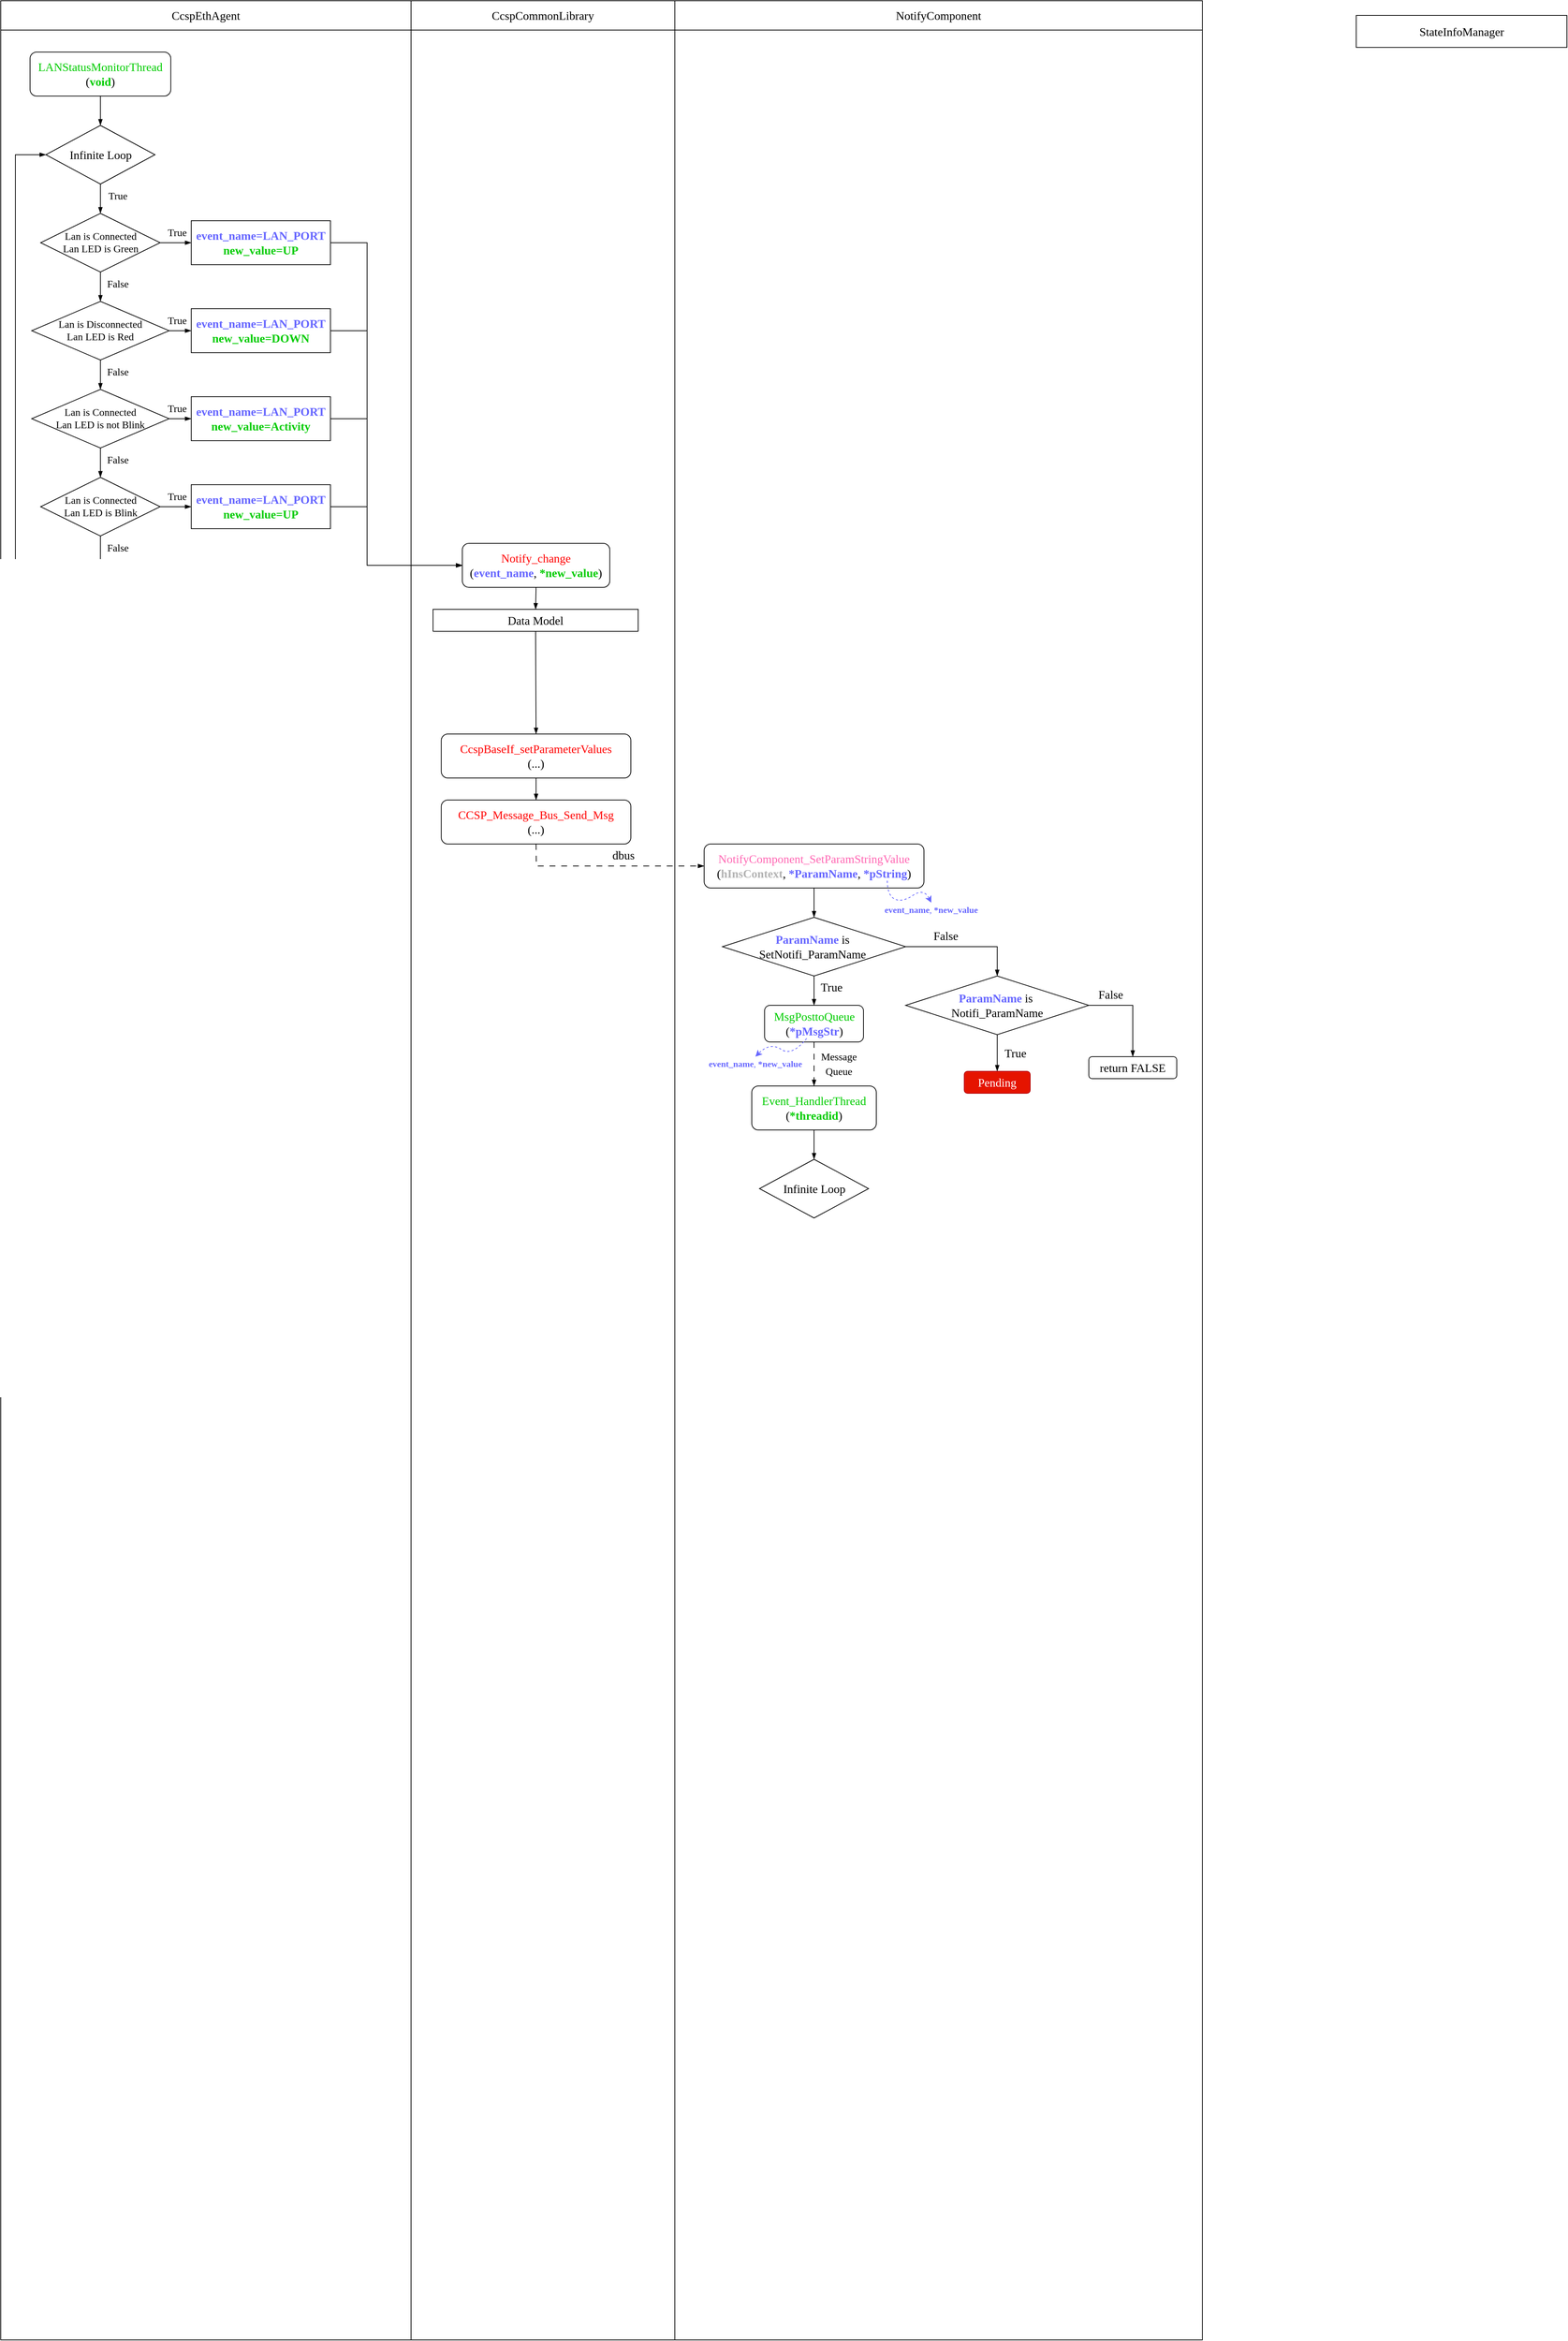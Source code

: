 <mxfile version="24.1.0" type="github">
  <diagram name="第 1 页" id="Y6xY_8anBtdgjpaCUC3Q">
    <mxGraphModel dx="1985" dy="1135" grid="1" gridSize="10" guides="1" tooltips="1" connect="1" arrows="1" fold="1" page="1" pageScale="1" pageWidth="2339" pageHeight="3300" math="0" shadow="0">
      <root>
        <mxCell id="0" />
        <mxCell id="1" parent="0" />
        <mxCell id="gSltfRQLhsjH3o0JYE8w-63" value="外框" style="locked=1;" parent="0" />
        <mxCell id="gSltfRQLhsjH3o0JYE8w-64" value="" style="rounded=0;whiteSpace=wrap;html=1;align=center;verticalAlign=middle;fontFamily=Times New Roman;fontSize=16;fontColor=default;fillColor=none;gradientColor=none;container=0;" vertex="1" parent="gSltfRQLhsjH3o0JYE8w-63">
          <mxGeometry x="600" y="80" width="360" height="3190" as="geometry" />
        </mxCell>
        <mxCell id="gSltfRQLhsjH3o0JYE8w-65" value="CcspCommonLibrary" style="rounded=0;whiteSpace=wrap;html=1;align=center;verticalAlign=middle;fontFamily=Times New Roman;fontSize=16;fontColor=default;fillColor=none;gradientColor=none;container=0;" vertex="1" parent="gSltfRQLhsjH3o0JYE8w-63">
          <mxGeometry x="600" y="80" width="360" height="40" as="geometry" />
        </mxCell>
        <mxCell id="gSltfRQLhsjH3o0JYE8w-66" value="" style="rounded=0;whiteSpace=wrap;html=1;align=center;verticalAlign=middle;fontFamily=Times New Roman;fontSize=16;fontColor=default;fillColor=none;gradientColor=none;container=0;" vertex="1" parent="gSltfRQLhsjH3o0JYE8w-63">
          <mxGeometry x="40" y="80" width="560" height="3190" as="geometry" />
        </mxCell>
        <mxCell id="gSltfRQLhsjH3o0JYE8w-67" value="CcspEthAgent" style="rounded=0;whiteSpace=wrap;html=1;align=center;verticalAlign=middle;fontFamily=Times New Roman;fontSize=16;fontColor=default;fillColor=none;gradientColor=none;container=0;" vertex="1" parent="gSltfRQLhsjH3o0JYE8w-63">
          <mxGeometry x="40" y="80" width="560" height="40" as="geometry" />
        </mxCell>
        <mxCell id="gSltfRQLhsjH3o0JYE8w-118" value="" style="rounded=0;whiteSpace=wrap;html=1;align=center;verticalAlign=middle;fontFamily=Times New Roman;fontSize=16;fontColor=default;fillColor=none;gradientColor=none;container=0;" vertex="1" parent="gSltfRQLhsjH3o0JYE8w-63">
          <mxGeometry x="960" y="80" width="720" height="3190" as="geometry" />
        </mxCell>
        <mxCell id="gSltfRQLhsjH3o0JYE8w-119" value="NotifyComponent" style="rounded=0;whiteSpace=wrap;html=1;align=center;verticalAlign=middle;fontFamily=Times New Roman;fontSize=16;fontColor=default;fillColor=none;gradientColor=none;container=0;" vertex="1" parent="gSltfRQLhsjH3o0JYE8w-63">
          <mxGeometry x="960" y="80" width="720" height="40" as="geometry" />
        </mxCell>
        <mxCell id="gSltfRQLhsjH3o0JYE8w-120" value="StateInfoManager" style="rounded=0;whiteSpace=wrap;html=1;align=center;verticalAlign=middle;fontFamily=Times New Roman;fontSize=16;fontColor=default;fillColor=none;gradientColor=none;container=0;" vertex="1" parent="gSltfRQLhsjH3o0JYE8w-63">
          <mxGeometry x="1890" y="100" width="287.5" height="43.636" as="geometry" />
        </mxCell>
        <mxCell id="gSltfRQLhsjH3o0JYE8w-69" value="Code Flow" style="" parent="0" />
        <mxCell id="gSltfRQLhsjH3o0JYE8w-123" value="" style="edgeStyle=none;rounded=0;orthogonalLoop=1;jettySize=auto;html=1;strokeColor=default;align=center;verticalAlign=middle;fontFamily=Times New Roman;fontSize=16;fontColor=default;labelBackgroundColor=default;endArrow=blockThin;endFill=1;endSize=6;dashed=1;dashPattern=8 8;exitX=0.5;exitY=1;exitDx=0;exitDy=0;" edge="1" parent="gSltfRQLhsjH3o0JYE8w-69" source="gSltfRQLhsjH3o0JYE8w-73" target="gSltfRQLhsjH3o0JYE8w-74">
          <mxGeometry relative="1" as="geometry">
            <Array as="points">
              <mxPoint x="771" y="1260" />
            </Array>
          </mxGeometry>
        </mxCell>
        <mxCell id="gSltfRQLhsjH3o0JYE8w-73" value="&lt;font color=&quot;#ff0000&quot; style=&quot;font-size: 16px;&quot;&gt;CCSP_Message_Bus_Send_Msg&lt;/font&gt;&lt;div&gt;&lt;font style=&quot;font-size: 16px;&quot;&gt;(...)&lt;/font&gt;&lt;/div&gt;" style="rounded=1;whiteSpace=wrap;html=1;align=center;verticalAlign=middle;fontFamily=Times New Roman;fontSize=16;fontColor=default;fillColor=none;gradientColor=none;" vertex="1" parent="gSltfRQLhsjH3o0JYE8w-69">
          <mxGeometry x="641.245" y="1170" width="258.75" height="60" as="geometry" />
        </mxCell>
        <mxCell id="gSltfRQLhsjH3o0JYE8w-127" value="" style="edgeStyle=none;rounded=0;orthogonalLoop=1;jettySize=auto;html=1;strokeColor=default;align=center;verticalAlign=middle;fontFamily=Times New Roman;fontSize=16;fontColor=default;labelBackgroundColor=default;endArrow=blockThin;endFill=1;endSize=6;" edge="1" parent="gSltfRQLhsjH3o0JYE8w-69" source="gSltfRQLhsjH3o0JYE8w-74" target="gSltfRQLhsjH3o0JYE8w-125">
          <mxGeometry relative="1" as="geometry" />
        </mxCell>
        <mxCell id="gSltfRQLhsjH3o0JYE8w-74" value="&lt;font color=&quot;#ff66b3&quot; style=&quot;font-size: 16px;&quot;&gt;NotifyComponent_SetParamStringValue&lt;/font&gt;&lt;div&gt;&lt;font style=&quot;font-size: 16px;&quot;&gt;(&lt;b&gt;&lt;font color=&quot;#b3b3b3&quot;&gt;hInsContext&lt;/font&gt;&lt;/b&gt;, &lt;b&gt;&lt;font color=&quot;#6666ff&quot;&gt;*ParamName&lt;/font&gt;&lt;/b&gt;, &lt;font color=&quot;#6666ff&quot;&gt;&lt;b&gt;*pString&lt;/b&gt;&lt;/font&gt;)&lt;/font&gt;&lt;/div&gt;" style="rounded=1;whiteSpace=wrap;html=1;align=center;verticalAlign=middle;fontFamily=Times New Roman;fontSize=16;fontColor=default;fillColor=none;gradientColor=none;" vertex="1" parent="gSltfRQLhsjH3o0JYE8w-69">
          <mxGeometry x="1000" y="1230" width="300" height="60" as="geometry" />
        </mxCell>
        <mxCell id="gSltfRQLhsjH3o0JYE8w-76" style="edgeStyle=none;rounded=0;orthogonalLoop=1;jettySize=auto;html=1;exitX=0.5;exitY=1;exitDx=0;exitDy=0;entryX=0.5;entryY=0;entryDx=0;entryDy=0;strokeColor=default;align=center;verticalAlign=middle;fontFamily=Times New Roman;fontSize=16;fontColor=default;labelBackgroundColor=default;endArrow=blockThin;endFill=1;endSize=6;" edge="1" parent="gSltfRQLhsjH3o0JYE8w-69" source="gSltfRQLhsjH3o0JYE8w-77" target="gSltfRQLhsjH3o0JYE8w-114">
          <mxGeometry relative="1" as="geometry" />
        </mxCell>
        <mxCell id="gSltfRQLhsjH3o0JYE8w-77" value="&lt;font color=&quot;#ff0000&quot;&gt;Notify_change&lt;/font&gt;&lt;div&gt;(&lt;font color=&quot;#6666ff&quot;&gt;&lt;b&gt;event_name&lt;/b&gt;&lt;/font&gt;, &lt;font color=&quot;#00cc00&quot;&gt;&lt;b&gt;*new_value&lt;/b&gt;&lt;/font&gt;)&lt;/div&gt;" style="rounded=1;whiteSpace=wrap;html=1;align=center;verticalAlign=middle;fontFamily=Times New Roman;fontSize=16;fontColor=default;fillColor=none;gradientColor=none;" vertex="1" parent="gSltfRQLhsjH3o0JYE8w-69">
          <mxGeometry x="669.995" y="820" width="201.25" height="60" as="geometry" />
        </mxCell>
        <mxCell id="gSltfRQLhsjH3o0JYE8w-78" value="" style="edgeStyle=none;rounded=0;orthogonalLoop=1;jettySize=auto;html=1;strokeColor=default;align=center;verticalAlign=middle;fontFamily=Times New Roman;fontSize=16;fontColor=default;labelBackgroundColor=default;endArrow=blockThin;endFill=1;endSize=6;" edge="1" parent="gSltfRQLhsjH3o0JYE8w-69" source="gSltfRQLhsjH3o0JYE8w-79" target="gSltfRQLhsjH3o0JYE8w-73">
          <mxGeometry relative="1" as="geometry" />
        </mxCell>
        <mxCell id="gSltfRQLhsjH3o0JYE8w-79" value="&lt;font color=&quot;#ff0000&quot; style=&quot;font-size: 16px;&quot;&gt;CcspBaseIf_setParameterValues&lt;/font&gt;&lt;div&gt;&lt;font style=&quot;font-size: 16px;&quot;&gt;(...&lt;/font&gt;&lt;span style=&quot;background-color: initial;&quot;&gt;)&lt;/span&gt;&lt;/div&gt;" style="rounded=1;whiteSpace=wrap;html=1;align=center;verticalAlign=middle;fontFamily=Times New Roman;fontSize=16;fontColor=default;fillColor=none;gradientColor=none;" vertex="1" parent="gSltfRQLhsjH3o0JYE8w-69">
          <mxGeometry x="641.245" y="1080" width="258.75" height="60" as="geometry" />
        </mxCell>
        <mxCell id="gSltfRQLhsjH3o0JYE8w-80" value="" style="edgeStyle=none;rounded=0;orthogonalLoop=1;jettySize=auto;html=1;strokeColor=default;align=center;verticalAlign=middle;fontFamily=Times New Roman;fontSize=16;fontColor=default;labelBackgroundColor=default;endArrow=blockThin;endFill=1;endSize=6;" edge="1" parent="gSltfRQLhsjH3o0JYE8w-69" source="gSltfRQLhsjH3o0JYE8w-81" target="gSltfRQLhsjH3o0JYE8w-86">
          <mxGeometry relative="1" as="geometry" />
        </mxCell>
        <mxCell id="gSltfRQLhsjH3o0JYE8w-81" value="Infinite Loop" style="rhombus;whiteSpace=wrap;html=1;fontFamily=Times New Roman;fontSize=16;fontColor=default;labelBackgroundColor=default;fillColor=none;" vertex="1" parent="gSltfRQLhsjH3o0JYE8w-69">
          <mxGeometry x="101.59" y="250" width="148.93" height="80" as="geometry" />
        </mxCell>
        <mxCell id="gSltfRQLhsjH3o0JYE8w-82" value="" style="edgeStyle=none;rounded=0;orthogonalLoop=1;jettySize=auto;html=1;strokeColor=default;align=center;verticalAlign=middle;fontFamily=Times New Roman;fontSize=16;fontColor=default;labelBackgroundColor=default;endArrow=blockThin;endFill=1;endSize=6;" edge="1" parent="gSltfRQLhsjH3o0JYE8w-69" source="gSltfRQLhsjH3o0JYE8w-83" target="gSltfRQLhsjH3o0JYE8w-81">
          <mxGeometry relative="1" as="geometry" />
        </mxCell>
        <mxCell id="gSltfRQLhsjH3o0JYE8w-83" value="&lt;font color=&quot;#00cc00&quot; style=&quot;font-size: 16px;&quot;&gt;LANStatusMonitorThread&lt;/font&gt;&lt;div&gt;&lt;font style=&quot;font-size: 16px;&quot;&gt;(&lt;b style=&quot;&quot;&gt;&lt;font color=&quot;#00cc00&quot;&gt;void&lt;/font&gt;&lt;/b&gt;)&lt;/font&gt;&lt;/div&gt;" style="rounded=1;whiteSpace=wrap;html=1;align=center;verticalAlign=middle;fontFamily=Times New Roman;fontSize=16;fontColor=default;fillColor=none;gradientColor=none;" vertex="1" parent="gSltfRQLhsjH3o0JYE8w-69">
          <mxGeometry x="80" y="150" width="192.11" height="60" as="geometry" />
        </mxCell>
        <mxCell id="gSltfRQLhsjH3o0JYE8w-84" value="" style="edgeStyle=none;rounded=0;orthogonalLoop=1;jettySize=auto;html=1;strokeColor=default;align=center;verticalAlign=middle;fontFamily=Times New Roman;fontSize=16;fontColor=default;labelBackgroundColor=default;endArrow=blockThin;endFill=1;endSize=6;" edge="1" parent="gSltfRQLhsjH3o0JYE8w-69" source="gSltfRQLhsjH3o0JYE8w-86" target="gSltfRQLhsjH3o0JYE8w-89">
          <mxGeometry relative="1" as="geometry" />
        </mxCell>
        <mxCell id="gSltfRQLhsjH3o0JYE8w-85" style="edgeStyle=none;rounded=0;orthogonalLoop=1;jettySize=auto;html=1;exitX=1;exitY=0.5;exitDx=0;exitDy=0;strokeColor=default;align=center;verticalAlign=middle;fontFamily=Times New Roman;fontSize=16;fontColor=default;labelBackgroundColor=default;endArrow=blockThin;endFill=1;endSize=6;" edge="1" parent="gSltfRQLhsjH3o0JYE8w-69" source="gSltfRQLhsjH3o0JYE8w-86" target="gSltfRQLhsjH3o0JYE8w-102">
          <mxGeometry relative="1" as="geometry" />
        </mxCell>
        <mxCell id="gSltfRQLhsjH3o0JYE8w-86" value="&lt;div style=&quot;font-size: 14px;&quot;&gt;&lt;span style=&quot;background-color: initial;&quot;&gt;Lan is Connected&lt;br&gt;Lan LED is&amp;nbsp;&lt;/span&gt;&lt;span style=&quot;background-color: initial;&quot;&gt;Green&lt;/span&gt;&lt;/div&gt;" style="rhombus;whiteSpace=wrap;html=1;rounded=0;strokeColor=default;align=center;verticalAlign=middle;fontFamily=Times New Roman;fontSize=16;fontColor=default;fillColor=none;gradientColor=none;" vertex="1" parent="gSltfRQLhsjH3o0JYE8w-69">
          <mxGeometry x="94.51" y="370" width="163.1" height="80" as="geometry" />
        </mxCell>
        <mxCell id="gSltfRQLhsjH3o0JYE8w-87" value="" style="edgeStyle=none;rounded=0;orthogonalLoop=1;jettySize=auto;html=1;strokeColor=default;align=center;verticalAlign=middle;fontFamily=Times New Roman;fontSize=16;fontColor=default;labelBackgroundColor=default;endArrow=blockThin;endFill=1;endSize=6;" edge="1" parent="gSltfRQLhsjH3o0JYE8w-69" source="gSltfRQLhsjH3o0JYE8w-89" target="gSltfRQLhsjH3o0JYE8w-92">
          <mxGeometry relative="1" as="geometry" />
        </mxCell>
        <mxCell id="gSltfRQLhsjH3o0JYE8w-88" value="" style="edgeStyle=none;rounded=0;orthogonalLoop=1;jettySize=auto;html=1;strokeColor=default;align=center;verticalAlign=middle;fontFamily=Times New Roman;fontSize=16;fontColor=default;labelBackgroundColor=default;endArrow=blockThin;endFill=1;endSize=6;" edge="1" parent="gSltfRQLhsjH3o0JYE8w-69" source="gSltfRQLhsjH3o0JYE8w-89" target="gSltfRQLhsjH3o0JYE8w-104">
          <mxGeometry relative="1" as="geometry" />
        </mxCell>
        <mxCell id="gSltfRQLhsjH3o0JYE8w-89" value="&lt;div style=&quot;font-size: 14px;&quot;&gt;&lt;span style=&quot;background-color: initial;&quot;&gt;Lan is Disconnected&lt;br&gt;Lan LED is&amp;nbsp;&lt;/span&gt;&lt;span style=&quot;background-color: initial;&quot;&gt;Red&lt;/span&gt;&lt;/div&gt;" style="rhombus;whiteSpace=wrap;html=1;rounded=0;strokeColor=default;align=center;verticalAlign=middle;fontFamily=Times New Roman;fontSize=16;fontColor=default;fillColor=none;gradientColor=none;" vertex="1" parent="gSltfRQLhsjH3o0JYE8w-69">
          <mxGeometry x="82.25" y="490" width="187.61" height="80" as="geometry" />
        </mxCell>
        <mxCell id="gSltfRQLhsjH3o0JYE8w-90" value="" style="edgeStyle=none;rounded=0;orthogonalLoop=1;jettySize=auto;html=1;strokeColor=default;align=center;verticalAlign=middle;fontFamily=Times New Roman;fontSize=16;fontColor=default;labelBackgroundColor=default;endArrow=blockThin;endFill=1;endSize=6;" edge="1" parent="gSltfRQLhsjH3o0JYE8w-69" source="gSltfRQLhsjH3o0JYE8w-92" target="gSltfRQLhsjH3o0JYE8w-95">
          <mxGeometry relative="1" as="geometry" />
        </mxCell>
        <mxCell id="gSltfRQLhsjH3o0JYE8w-91" value="" style="edgeStyle=none;rounded=0;orthogonalLoop=1;jettySize=auto;html=1;strokeColor=default;align=center;verticalAlign=middle;fontFamily=Times New Roman;fontSize=16;fontColor=default;labelBackgroundColor=default;endArrow=blockThin;endFill=1;endSize=6;" edge="1" parent="gSltfRQLhsjH3o0JYE8w-69" source="gSltfRQLhsjH3o0JYE8w-92" target="gSltfRQLhsjH3o0JYE8w-106">
          <mxGeometry relative="1" as="geometry" />
        </mxCell>
        <mxCell id="gSltfRQLhsjH3o0JYE8w-92" value="&lt;div style=&quot;font-size: 14px;&quot;&gt;&lt;span style=&quot;background-color: initial;&quot;&gt;Lan is Connected&lt;br&gt;Lan LED is not Blink&lt;/span&gt;&lt;/div&gt;" style="rhombus;whiteSpace=wrap;html=1;rounded=0;strokeColor=default;align=center;verticalAlign=middle;fontFamily=Times New Roman;fontSize=16;fontColor=default;fillColor=none;gradientColor=none;" vertex="1" parent="gSltfRQLhsjH3o0JYE8w-69">
          <mxGeometry x="82.25" y="610" width="187.61" height="80" as="geometry" />
        </mxCell>
        <mxCell id="gSltfRQLhsjH3o0JYE8w-93" style="edgeStyle=none;rounded=0;orthogonalLoop=1;jettySize=auto;html=1;strokeColor=default;align=center;verticalAlign=middle;fontFamily=Times New Roman;fontSize=16;fontColor=default;labelBackgroundColor=default;endArrow=blockThin;endFill=1;endSize=6;entryX=0;entryY=0.5;entryDx=0;entryDy=0;exitX=0.5;exitY=1;exitDx=0;exitDy=0;" edge="1" parent="gSltfRQLhsjH3o0JYE8w-69" source="gSltfRQLhsjH3o0JYE8w-95" target="gSltfRQLhsjH3o0JYE8w-81">
          <mxGeometry relative="1" as="geometry">
            <mxPoint x="156.06" y="790" as="sourcePoint" />
            <mxPoint x="60" y="180" as="targetPoint" />
            <Array as="points">
              <mxPoint x="176" y="850" />
              <mxPoint x="60" y="850" />
              <mxPoint x="60" y="510" />
              <mxPoint x="60" y="290" />
            </Array>
          </mxGeometry>
        </mxCell>
        <mxCell id="gSltfRQLhsjH3o0JYE8w-94" value="" style="edgeStyle=none;rounded=0;orthogonalLoop=1;jettySize=auto;html=1;strokeColor=default;align=center;verticalAlign=middle;fontFamily=Times New Roman;fontSize=16;fontColor=default;labelBackgroundColor=default;endArrow=blockThin;endFill=1;endSize=6;" edge="1" parent="gSltfRQLhsjH3o0JYE8w-69" source="gSltfRQLhsjH3o0JYE8w-95" target="gSltfRQLhsjH3o0JYE8w-108">
          <mxGeometry relative="1" as="geometry" />
        </mxCell>
        <mxCell id="gSltfRQLhsjH3o0JYE8w-95" value="&lt;div style=&quot;font-size: 14px;&quot;&gt;&lt;span style=&quot;background-color: initial;&quot;&gt;Lan is Connected&lt;br&gt;Lan LED is&amp;nbsp;&lt;/span&gt;&lt;span style=&quot;background-color: initial;&quot;&gt;Blink&lt;/span&gt;&lt;/div&gt;" style="rhombus;whiteSpace=wrap;html=1;rounded=0;strokeColor=default;align=center;verticalAlign=middle;fontFamily=Times New Roman;fontSize=16;fontColor=default;fillColor=none;gradientColor=none;" vertex="1" parent="gSltfRQLhsjH3o0JYE8w-69">
          <mxGeometry x="94.51" y="730" width="163.1" height="80" as="geometry" />
        </mxCell>
        <mxCell id="gSltfRQLhsjH3o0JYE8w-96" value="&lt;font style=&quot;font-size: 14px;&quot;&gt;False&lt;/font&gt;" style="text;html=1;align=center;verticalAlign=middle;whiteSpace=wrap;rounded=0;fontFamily=Times New Roman;fontSize=16;fontColor=default;" vertex="1" parent="gSltfRQLhsjH3o0JYE8w-69">
          <mxGeometry x="170" y="690" width="60" height="30" as="geometry" />
        </mxCell>
        <mxCell id="gSltfRQLhsjH3o0JYE8w-97" value="&lt;font style=&quot;font-size: 14px;&quot;&gt;False&lt;/font&gt;" style="text;html=1;align=center;verticalAlign=middle;whiteSpace=wrap;rounded=0;fontFamily=Times New Roman;fontSize=16;fontColor=default;" vertex="1" parent="gSltfRQLhsjH3o0JYE8w-69">
          <mxGeometry x="170" y="570" width="60" height="30" as="geometry" />
        </mxCell>
        <mxCell id="gSltfRQLhsjH3o0JYE8w-98" value="&lt;font style=&quot;font-size: 14px;&quot;&gt;False&lt;/font&gt;" style="text;html=1;align=center;verticalAlign=middle;whiteSpace=wrap;rounded=0;fontFamily=Times New Roman;fontSize=16;fontColor=default;" vertex="1" parent="gSltfRQLhsjH3o0JYE8w-69">
          <mxGeometry x="170" y="450" width="60" height="30" as="geometry" />
        </mxCell>
        <mxCell id="gSltfRQLhsjH3o0JYE8w-99" value="&lt;font style=&quot;font-size: 14px;&quot;&gt;True&lt;/font&gt;" style="text;html=1;align=center;verticalAlign=middle;whiteSpace=wrap;rounded=0;fontFamily=Times New Roman;fontSize=16;fontColor=default;" vertex="1" parent="gSltfRQLhsjH3o0JYE8w-69">
          <mxGeometry x="170" y="330" width="60" height="30" as="geometry" />
        </mxCell>
        <mxCell id="gSltfRQLhsjH3o0JYE8w-100" value="&lt;font style=&quot;font-size: 14px;&quot;&gt;False&lt;/font&gt;" style="text;html=1;align=center;verticalAlign=middle;whiteSpace=wrap;rounded=0;fontFamily=Times New Roman;fontSize=16;fontColor=default;" vertex="1" parent="gSltfRQLhsjH3o0JYE8w-69">
          <mxGeometry x="170" y="810" width="60" height="30" as="geometry" />
        </mxCell>
        <mxCell id="gSltfRQLhsjH3o0JYE8w-101" style="edgeStyle=none;rounded=0;orthogonalLoop=1;jettySize=auto;html=1;exitX=1;exitY=0.5;exitDx=0;exitDy=0;entryX=0;entryY=0.5;entryDx=0;entryDy=0;strokeColor=default;align=center;verticalAlign=middle;fontFamily=Times New Roman;fontSize=16;fontColor=default;labelBackgroundColor=default;endArrow=blockThin;endFill=1;endSize=6;" edge="1" parent="gSltfRQLhsjH3o0JYE8w-69" source="gSltfRQLhsjH3o0JYE8w-102" target="gSltfRQLhsjH3o0JYE8w-77">
          <mxGeometry relative="1" as="geometry">
            <Array as="points">
              <mxPoint x="540" y="410" />
              <mxPoint x="540" y="850" />
            </Array>
          </mxGeometry>
        </mxCell>
        <mxCell id="gSltfRQLhsjH3o0JYE8w-102" value="&lt;b style=&quot;&quot;&gt;&lt;font color=&quot;#6666ff&quot;&gt;event_name=LAN_PORT&lt;/font&gt;&lt;/b&gt;&lt;div&gt;&lt;font color=&quot;#00cc00&quot;&gt;&lt;b&gt;new_value=UP&lt;/b&gt;&lt;/font&gt;&lt;/div&gt;" style="rounded=0;whiteSpace=wrap;html=1;strokeColor=default;align=center;verticalAlign=middle;fontFamily=Times New Roman;fontSize=16;fontColor=default;fillColor=none;gradientColor=none;" vertex="1" parent="gSltfRQLhsjH3o0JYE8w-69">
          <mxGeometry x="300" y="380" width="190" height="60" as="geometry" />
        </mxCell>
        <mxCell id="gSltfRQLhsjH3o0JYE8w-103" style="edgeStyle=none;rounded=0;orthogonalLoop=1;jettySize=auto;html=1;exitX=1;exitY=0.5;exitDx=0;exitDy=0;entryX=0;entryY=0.5;entryDx=0;entryDy=0;strokeColor=default;align=center;verticalAlign=middle;fontFamily=Times New Roman;fontSize=16;fontColor=default;labelBackgroundColor=default;endArrow=blockThin;endFill=1;endSize=6;" edge="1" parent="gSltfRQLhsjH3o0JYE8w-69" source="gSltfRQLhsjH3o0JYE8w-104" target="gSltfRQLhsjH3o0JYE8w-77">
          <mxGeometry relative="1" as="geometry">
            <Array as="points">
              <mxPoint x="540" y="530" />
              <mxPoint x="540" y="850" />
            </Array>
          </mxGeometry>
        </mxCell>
        <mxCell id="gSltfRQLhsjH3o0JYE8w-104" value="&lt;b style=&quot;&quot;&gt;&lt;font color=&quot;#6666ff&quot;&gt;event_name=LAN_PORT&lt;/font&gt;&lt;/b&gt;&lt;div&gt;&lt;font color=&quot;#00cc00&quot;&gt;&lt;b&gt;new_value=DOWN&lt;/b&gt;&lt;/font&gt;&lt;/div&gt;" style="rounded=0;whiteSpace=wrap;html=1;strokeColor=default;align=center;verticalAlign=middle;fontFamily=Times New Roman;fontSize=16;fontColor=default;fillColor=none;gradientColor=none;" vertex="1" parent="gSltfRQLhsjH3o0JYE8w-69">
          <mxGeometry x="300" y="500" width="190" height="60" as="geometry" />
        </mxCell>
        <mxCell id="gSltfRQLhsjH3o0JYE8w-105" style="edgeStyle=none;rounded=0;orthogonalLoop=1;jettySize=auto;html=1;exitX=1;exitY=0.5;exitDx=0;exitDy=0;entryX=0;entryY=0.5;entryDx=0;entryDy=0;strokeColor=default;align=center;verticalAlign=middle;fontFamily=Times New Roman;fontSize=16;fontColor=default;labelBackgroundColor=default;endArrow=blockThin;endFill=1;endSize=6;" edge="1" parent="gSltfRQLhsjH3o0JYE8w-69" source="gSltfRQLhsjH3o0JYE8w-106" target="gSltfRQLhsjH3o0JYE8w-77">
          <mxGeometry relative="1" as="geometry">
            <Array as="points">
              <mxPoint x="540" y="650" />
              <mxPoint x="540" y="850" />
            </Array>
          </mxGeometry>
        </mxCell>
        <mxCell id="gSltfRQLhsjH3o0JYE8w-106" value="&lt;b style=&quot;&quot;&gt;&lt;font color=&quot;#6666ff&quot;&gt;event_name=LAN_PORT&lt;/font&gt;&lt;/b&gt;&lt;div&gt;&lt;font color=&quot;#00cc00&quot;&gt;&lt;b&gt;new_value=Activity&lt;/b&gt;&lt;/font&gt;&lt;/div&gt;" style="rounded=0;whiteSpace=wrap;html=1;strokeColor=default;align=center;verticalAlign=middle;fontFamily=Times New Roman;fontSize=16;fontColor=default;fillColor=none;gradientColor=none;" vertex="1" parent="gSltfRQLhsjH3o0JYE8w-69">
          <mxGeometry x="300" y="620" width="190" height="60" as="geometry" />
        </mxCell>
        <mxCell id="gSltfRQLhsjH3o0JYE8w-107" style="edgeStyle=none;rounded=0;orthogonalLoop=1;jettySize=auto;html=1;exitX=1;exitY=0.5;exitDx=0;exitDy=0;entryX=0;entryY=0.5;entryDx=0;entryDy=0;strokeColor=default;align=center;verticalAlign=middle;fontFamily=Times New Roman;fontSize=16;fontColor=default;labelBackgroundColor=default;endArrow=blockThin;endFill=1;endSize=6;" edge="1" parent="gSltfRQLhsjH3o0JYE8w-69" source="gSltfRQLhsjH3o0JYE8w-108" target="gSltfRQLhsjH3o0JYE8w-77">
          <mxGeometry relative="1" as="geometry">
            <Array as="points">
              <mxPoint x="540" y="770" />
              <mxPoint x="540" y="850" />
            </Array>
          </mxGeometry>
        </mxCell>
        <mxCell id="gSltfRQLhsjH3o0JYE8w-108" value="&lt;b style=&quot;&quot;&gt;&lt;font color=&quot;#6666ff&quot;&gt;event_name=LAN_PORT&lt;/font&gt;&lt;/b&gt;&lt;div&gt;&lt;font color=&quot;#00cc00&quot;&gt;&lt;b&gt;new_value=UP&lt;/b&gt;&lt;/font&gt;&lt;/div&gt;" style="rounded=0;whiteSpace=wrap;html=1;strokeColor=default;align=center;verticalAlign=middle;fontFamily=Times New Roman;fontSize=16;fontColor=default;fillColor=none;gradientColor=none;" vertex="1" parent="gSltfRQLhsjH3o0JYE8w-69">
          <mxGeometry x="300" y="740" width="190" height="60" as="geometry" />
        </mxCell>
        <mxCell id="gSltfRQLhsjH3o0JYE8w-109" value="&lt;font style=&quot;font-size: 14px;&quot;&gt;True&lt;/font&gt;" style="text;html=1;align=center;verticalAlign=middle;whiteSpace=wrap;rounded=0;fontFamily=Times New Roman;fontSize=16;fontColor=default;" vertex="1" parent="gSltfRQLhsjH3o0JYE8w-69">
          <mxGeometry x="250.52" y="380" width="60" height="30" as="geometry" />
        </mxCell>
        <mxCell id="gSltfRQLhsjH3o0JYE8w-110" value="&lt;font style=&quot;font-size: 14px;&quot;&gt;True&lt;/font&gt;" style="text;html=1;align=center;verticalAlign=middle;whiteSpace=wrap;rounded=0;fontFamily=Times New Roman;fontSize=16;fontColor=default;" vertex="1" parent="gSltfRQLhsjH3o0JYE8w-69">
          <mxGeometry x="250.52" y="500" width="60" height="30" as="geometry" />
        </mxCell>
        <mxCell id="gSltfRQLhsjH3o0JYE8w-111" value="&lt;font style=&quot;font-size: 14px;&quot;&gt;True&lt;/font&gt;" style="text;html=1;align=center;verticalAlign=middle;whiteSpace=wrap;rounded=0;fontFamily=Times New Roman;fontSize=16;fontColor=default;" vertex="1" parent="gSltfRQLhsjH3o0JYE8w-69">
          <mxGeometry x="250.52" y="620" width="60" height="30" as="geometry" />
        </mxCell>
        <mxCell id="gSltfRQLhsjH3o0JYE8w-112" value="&lt;font style=&quot;font-size: 14px;&quot;&gt;True&lt;/font&gt;" style="text;html=1;align=center;verticalAlign=middle;whiteSpace=wrap;rounded=0;fontFamily=Times New Roman;fontSize=16;fontColor=default;" vertex="1" parent="gSltfRQLhsjH3o0JYE8w-69">
          <mxGeometry x="250.52" y="740" width="60" height="30" as="geometry" />
        </mxCell>
        <mxCell id="gSltfRQLhsjH3o0JYE8w-113" style="edgeStyle=none;rounded=0;orthogonalLoop=1;jettySize=auto;html=1;exitX=0.5;exitY=1;exitDx=0;exitDy=0;entryX=0.5;entryY=0;entryDx=0;entryDy=0;strokeColor=default;align=center;verticalAlign=middle;fontFamily=Times New Roman;fontSize=16;fontColor=default;labelBackgroundColor=default;endArrow=blockThin;endFill=1;endSize=6;" edge="1" parent="gSltfRQLhsjH3o0JYE8w-69" source="gSltfRQLhsjH3o0JYE8w-114" target="gSltfRQLhsjH3o0JYE8w-79">
          <mxGeometry relative="1" as="geometry" />
        </mxCell>
        <mxCell id="gSltfRQLhsjH3o0JYE8w-114" value="Data Model" style="swimlane;fontStyle=0;childLayout=stackLayout;horizontal=1;startSize=30;horizontalStack=0;resizeParent=1;resizeParentMax=0;resizeLast=0;collapsible=1;marginBottom=0;whiteSpace=wrap;html=1;rounded=0;strokeColor=default;align=center;verticalAlign=middle;fontFamily=Times New Roman;fontSize=16;fontColor=default;fillColor=none;gradientColor=none;" vertex="1" collapsed="1" parent="gSltfRQLhsjH3o0JYE8w-69">
          <mxGeometry x="630" y="910" width="280" height="30" as="geometry">
            <mxRectangle x="630" y="910" width="330.01" height="150" as="alternateBounds" />
          </mxGeometry>
        </mxCell>
        <mxCell id="gSltfRQLhsjH3o0JYE8w-115" value="Device.NotifyComponent.SetNotifi_ParamName" style="text;strokeColor=none;fillColor=none;align=left;verticalAlign=middle;spacingLeft=4;spacingRight=4;overflow=hidden;points=[[0,0.5],[1,0.5]];portConstraint=eastwest;rotatable=0;whiteSpace=wrap;html=1;fontFamily=Times New Roman;fontSize=16;fontColor=default;" vertex="1" parent="gSltfRQLhsjH3o0JYE8w-114">
          <mxGeometry y="30" width="330.01" height="30" as="geometry" />
        </mxCell>
        <mxCell id="gSltfRQLhsjH3o0JYE8w-116" value="eRT.com.cisco.spvtg.ccsp.notifycomponent" style="text;strokeColor=none;fillColor=none;align=left;verticalAlign=middle;spacingLeft=4;spacingRight=4;overflow=hidden;points=[[0,0.5],[1,0.5]];portConstraint=eastwest;rotatable=0;whiteSpace=wrap;html=1;fontFamily=Times New Roman;fontSize=16;fontColor=default;" vertex="1" parent="gSltfRQLhsjH3o0JYE8w-114">
          <mxGeometry y="60" width="330.01" height="30" as="geometry" />
        </mxCell>
        <mxCell id="gSltfRQLhsjH3o0JYE8w-117" value="/com/cisco/spvtg/ccsp/notifycomponent" style="text;strokeColor=none;fillColor=none;align=left;verticalAlign=middle;spacingLeft=4;spacingRight=4;overflow=hidden;points=[[0,0.5],[1,0.5]];portConstraint=eastwest;rotatable=0;whiteSpace=wrap;html=1;fontFamily=Times New Roman;fontSize=16;fontColor=default;" vertex="1" parent="gSltfRQLhsjH3o0JYE8w-114">
          <mxGeometry y="90" width="330.01" height="30" as="geometry" />
        </mxCell>
        <mxCell id="gSltfRQLhsjH3o0JYE8w-122" value="string&amp;nbsp;&lt;font style=&quot;text-align: center;&quot; color=&quot;#6666ff&quot;&gt;&lt;b&gt;event_name&lt;/b&gt;&lt;/font&gt;&lt;span style=&quot;text-align: center;&quot;&gt;,&lt;/span&gt;&lt;font style=&quot;text-align: center;&quot; color=&quot;#00cc00&quot;&gt;&lt;b&gt;*new_value&lt;/b&gt;&lt;/font&gt;" style="text;strokeColor=none;fillColor=none;align=left;verticalAlign=middle;spacingLeft=4;spacingRight=4;overflow=hidden;points=[[0,0.5],[1,0.5]];portConstraint=eastwest;rotatable=0;whiteSpace=wrap;html=1;fontFamily=Times New Roman;fontSize=16;fontColor=default;" vertex="1" parent="gSltfRQLhsjH3o0JYE8w-114">
          <mxGeometry y="120" width="330.01" height="30" as="geometry" />
        </mxCell>
        <mxCell id="gSltfRQLhsjH3o0JYE8w-124" value="dbus" style="text;html=1;align=center;verticalAlign=middle;whiteSpace=wrap;rounded=0;fontFamily=Times New Roman;fontSize=16;fontColor=default;" vertex="1" parent="gSltfRQLhsjH3o0JYE8w-69">
          <mxGeometry x="860" y="1230" width="60" height="30" as="geometry" />
        </mxCell>
        <mxCell id="gSltfRQLhsjH3o0JYE8w-131" style="edgeStyle=none;rounded=0;orthogonalLoop=1;jettySize=auto;html=1;exitX=1;exitY=0.5;exitDx=0;exitDy=0;entryX=0.5;entryY=0;entryDx=0;entryDy=0;strokeColor=default;align=center;verticalAlign=middle;fontFamily=Times New Roman;fontSize=16;fontColor=default;labelBackgroundColor=default;endArrow=blockThin;endFill=1;endSize=6;" edge="1" parent="gSltfRQLhsjH3o0JYE8w-69" source="gSltfRQLhsjH3o0JYE8w-125" target="gSltfRQLhsjH3o0JYE8w-128">
          <mxGeometry relative="1" as="geometry">
            <Array as="points">
              <mxPoint x="1400" y="1370" />
            </Array>
          </mxGeometry>
        </mxCell>
        <mxCell id="gSltfRQLhsjH3o0JYE8w-142" value="" style="edgeStyle=none;rounded=0;orthogonalLoop=1;jettySize=auto;html=1;strokeColor=default;align=center;verticalAlign=middle;fontFamily=Times New Roman;fontSize=16;fontColor=default;labelBackgroundColor=default;endArrow=blockThin;endFill=1;endSize=6;" edge="1" parent="gSltfRQLhsjH3o0JYE8w-69" source="gSltfRQLhsjH3o0JYE8w-125" target="gSltfRQLhsjH3o0JYE8w-141">
          <mxGeometry relative="1" as="geometry" />
        </mxCell>
        <mxCell id="gSltfRQLhsjH3o0JYE8w-125" value="&lt;b&gt;&lt;font color=&quot;#6666ff&quot;&gt;ParamName &lt;/font&gt;&lt;/b&gt;is&amp;nbsp;&lt;div&gt;SetNotifi_ParamName&amp;nbsp;&lt;/div&gt;" style="rhombus;whiteSpace=wrap;html=1;rounded=0;strokeColor=default;align=center;verticalAlign=middle;fontFamily=Times New Roman;fontSize=16;fontColor=default;fillColor=none;gradientColor=none;" vertex="1" parent="gSltfRQLhsjH3o0JYE8w-69">
          <mxGeometry x="1025" y="1330" width="250" height="80" as="geometry" />
        </mxCell>
        <mxCell id="gSltfRQLhsjH3o0JYE8w-134" style="edgeStyle=none;rounded=0;orthogonalLoop=1;jettySize=auto;html=1;exitX=1;exitY=0.5;exitDx=0;exitDy=0;entryX=0.5;entryY=0;entryDx=0;entryDy=0;strokeColor=default;align=center;verticalAlign=middle;fontFamily=Times New Roman;fontSize=16;fontColor=default;labelBackgroundColor=default;endArrow=blockThin;endFill=1;endSize=6;" edge="1" parent="gSltfRQLhsjH3o0JYE8w-69" source="gSltfRQLhsjH3o0JYE8w-128" target="gSltfRQLhsjH3o0JYE8w-133">
          <mxGeometry relative="1" as="geometry">
            <Array as="points">
              <mxPoint x="1585" y="1450" />
            </Array>
          </mxGeometry>
        </mxCell>
        <mxCell id="gSltfRQLhsjH3o0JYE8w-140" value="" style="edgeStyle=none;rounded=0;orthogonalLoop=1;jettySize=auto;html=1;strokeColor=default;align=center;verticalAlign=middle;fontFamily=Times New Roman;fontSize=16;fontColor=default;labelBackgroundColor=default;endArrow=blockThin;endFill=1;endSize=6;" edge="1" parent="gSltfRQLhsjH3o0JYE8w-69" source="gSltfRQLhsjH3o0JYE8w-128" target="gSltfRQLhsjH3o0JYE8w-139">
          <mxGeometry relative="1" as="geometry" />
        </mxCell>
        <mxCell id="gSltfRQLhsjH3o0JYE8w-128" value="&lt;b&gt;&lt;font color=&quot;#6666ff&quot;&gt;ParamName &lt;/font&gt;&lt;/b&gt;is&amp;nbsp;&lt;div&gt;Notifi_ParamName&lt;/div&gt;" style="rhombus;whiteSpace=wrap;html=1;rounded=0;strokeColor=default;align=center;verticalAlign=middle;fontFamily=Times New Roman;fontSize=16;fontColor=default;fillColor=none;gradientColor=none;" vertex="1" parent="gSltfRQLhsjH3o0JYE8w-69">
          <mxGeometry x="1275" y="1410" width="250" height="80" as="geometry" />
        </mxCell>
        <mxCell id="gSltfRQLhsjH3o0JYE8w-132" value="False" style="text;html=1;align=center;verticalAlign=middle;whiteSpace=wrap;rounded=0;fontFamily=Times New Roman;fontSize=16;fontColor=default;" vertex="1" parent="gSltfRQLhsjH3o0JYE8w-69">
          <mxGeometry x="1300" y="1340" width="60" height="30" as="geometry" />
        </mxCell>
        <mxCell id="gSltfRQLhsjH3o0JYE8w-133" value="return FALSE" style="rounded=1;whiteSpace=wrap;html=1;strokeColor=default;align=center;verticalAlign=middle;fontFamily=Times New Roman;fontSize=16;fontColor=default;fillColor=none;gradientColor=none;" vertex="1" parent="gSltfRQLhsjH3o0JYE8w-69">
          <mxGeometry x="1525" y="1520" width="120" height="30" as="geometry" />
        </mxCell>
        <mxCell id="gSltfRQLhsjH3o0JYE8w-135" value="False" style="text;html=1;align=center;verticalAlign=middle;whiteSpace=wrap;rounded=0;fontFamily=Times New Roman;fontSize=16;fontColor=default;" vertex="1" parent="gSltfRQLhsjH3o0JYE8w-69">
          <mxGeometry x="1525" y="1420" width="60" height="30" as="geometry" />
        </mxCell>
        <mxCell id="gSltfRQLhsjH3o0JYE8w-139" value="Pending" style="rounded=1;whiteSpace=wrap;html=1;strokeColor=#B20000;align=center;verticalAlign=middle;fontFamily=Times New Roman;fontSize=16;fillColor=#e51400;fontColor=#ffffff;" vertex="1" parent="gSltfRQLhsjH3o0JYE8w-69">
          <mxGeometry x="1355" y="1540" width="90" height="30" as="geometry" />
        </mxCell>
        <mxCell id="gSltfRQLhsjH3o0JYE8w-146" value="" style="edgeStyle=none;rounded=0;orthogonalLoop=1;jettySize=auto;html=1;strokeColor=default;align=center;verticalAlign=middle;fontFamily=Times New Roman;fontSize=16;fontColor=default;labelBackgroundColor=default;endArrow=blockThin;endFill=1;endSize=6;dashed=1;dashPattern=8 8;" edge="1" parent="gSltfRQLhsjH3o0JYE8w-69" source="gSltfRQLhsjH3o0JYE8w-141" target="gSltfRQLhsjH3o0JYE8w-145">
          <mxGeometry relative="1" as="geometry" />
        </mxCell>
        <mxCell id="gSltfRQLhsjH3o0JYE8w-141" value="&lt;font color=&quot;#00cc00&quot;&gt;MsgPosttoQueue&lt;/font&gt;&lt;div&gt;(&lt;font color=&quot;#6666ff&quot;&gt;&lt;b&gt;*pMsgStr&lt;/b&gt;&lt;/font&gt;)&lt;/div&gt;" style="rounded=1;whiteSpace=wrap;html=1;strokeColor=default;align=center;verticalAlign=middle;fontFamily=Times New Roman;fontSize=16;fontColor=default;fillColor=none;gradientColor=none;" vertex="1" parent="gSltfRQLhsjH3o0JYE8w-69">
          <mxGeometry x="1082.5" y="1450" width="135" height="50" as="geometry" />
        </mxCell>
        <mxCell id="gSltfRQLhsjH3o0JYE8w-143" value="True" style="text;html=1;align=center;verticalAlign=middle;whiteSpace=wrap;rounded=0;fontFamily=Times New Roman;fontSize=16;fontColor=default;" vertex="1" parent="gSltfRQLhsjH3o0JYE8w-69">
          <mxGeometry x="1144" y="1410" width="60" height="30" as="geometry" />
        </mxCell>
        <mxCell id="gSltfRQLhsjH3o0JYE8w-144" value="True" style="text;html=1;align=center;verticalAlign=middle;whiteSpace=wrap;rounded=0;fontFamily=Times New Roman;fontSize=16;fontColor=default;" vertex="1" parent="gSltfRQLhsjH3o0JYE8w-69">
          <mxGeometry x="1395" y="1500" width="60" height="30" as="geometry" />
        </mxCell>
        <mxCell id="gSltfRQLhsjH3o0JYE8w-149" value="" style="edgeStyle=none;rounded=0;orthogonalLoop=1;jettySize=auto;html=1;strokeColor=default;align=center;verticalAlign=middle;fontFamily=Times New Roman;fontSize=16;fontColor=default;labelBackgroundColor=default;endArrow=blockThin;endFill=1;endSize=6;" edge="1" parent="gSltfRQLhsjH3o0JYE8w-69" source="gSltfRQLhsjH3o0JYE8w-145" target="gSltfRQLhsjH3o0JYE8w-148">
          <mxGeometry relative="1" as="geometry" />
        </mxCell>
        <mxCell id="gSltfRQLhsjH3o0JYE8w-145" value="&lt;font color=&quot;#00cc00&quot;&gt;Event_HandlerThread&lt;/font&gt;&lt;div&gt;(&lt;font color=&quot;#00cc00&quot;&gt;&lt;b&gt;*threadid&lt;/b&gt;&lt;/font&gt;)&lt;/div&gt;" style="rounded=1;whiteSpace=wrap;html=1;strokeColor=#000000;align=center;verticalAlign=middle;fontFamily=Times New Roman;fontSize=16;fillColor=none;" vertex="1" parent="gSltfRQLhsjH3o0JYE8w-69">
          <mxGeometry x="1065" y="1560" width="170" height="60" as="geometry" />
        </mxCell>
        <mxCell id="gSltfRQLhsjH3o0JYE8w-147" value="&lt;font style=&quot;font-size: 14px;&quot;&gt;Message&lt;br&gt;Queue&lt;/font&gt;" style="text;html=1;align=center;verticalAlign=middle;whiteSpace=wrap;rounded=0;fontFamily=Times New Roman;fontSize=16;fontColor=default;" vertex="1" parent="gSltfRQLhsjH3o0JYE8w-69">
          <mxGeometry x="1154" y="1514" width="60" height="30" as="geometry" />
        </mxCell>
        <mxCell id="gSltfRQLhsjH3o0JYE8w-148" value="Infinite Loop" style="rhombus;whiteSpace=wrap;html=1;fontFamily=Times New Roman;fontSize=16;fontColor=default;labelBackgroundColor=default;fillColor=none;" vertex="1" parent="gSltfRQLhsjH3o0JYE8w-69">
          <mxGeometry x="1075.54" y="1660" width="148.93" height="80" as="geometry" />
        </mxCell>
        <mxCell id="gSltfRQLhsjH3o0JYE8w-151" value="Note" style="locked=1;" parent="0" />
        <mxCell id="gSltfRQLhsjH3o0JYE8w-152" value="" style="curved=1;endArrow=classic;html=1;rounded=0;strokeColor=#6666FF;align=center;verticalAlign=middle;fontFamily=Times New Roman;fontSize=16;fontColor=default;labelBackgroundColor=default;edgeStyle=none;endSize=6;dashed=1;fillColor=#0050ef;entryX=0.5;entryY=0;entryDx=0;entryDy=0;" edge="1" parent="gSltfRQLhsjH3o0JYE8w-151" target="gSltfRQLhsjH3o0JYE8w-153">
          <mxGeometry width="50" height="50" relative="1" as="geometry">
            <mxPoint x="1250" y="1280" as="sourcePoint" />
            <mxPoint x="1340" y="1300" as="targetPoint" />
            <Array as="points">
              <mxPoint x="1250" y="1300" />
              <mxPoint x="1270" y="1310" />
              <mxPoint x="1300" y="1290" />
            </Array>
          </mxGeometry>
        </mxCell>
        <mxCell id="gSltfRQLhsjH3o0JYE8w-153" value="&lt;font style=&quot;font-size: 12px;&quot; color=&quot;#6666ff&quot;&gt;&lt;b style=&quot;font-size: 12px;&quot;&gt;event_name&lt;/b&gt;,&amp;nbsp;&lt;b style=&quot;font-size: 12px;&quot;&gt;*new_value&lt;/b&gt;&lt;/font&gt;" style="text;html=1;align=center;verticalAlign=middle;whiteSpace=wrap;rounded=0;fontFamily=Times New Roman;fontSize=12;fontColor=default;" vertex="1" parent="gSltfRQLhsjH3o0JYE8w-151">
          <mxGeometry x="1240" y="1310" width="140" height="20" as="geometry" />
        </mxCell>
        <mxCell id="gSltfRQLhsjH3o0JYE8w-155" value="&lt;font style=&quot;font-size: 12px;&quot; color=&quot;#6666ff&quot;&gt;&lt;b style=&quot;font-size: 12px;&quot;&gt;event_name&lt;/b&gt;,&amp;nbsp;&lt;b style=&quot;font-size: 12px;&quot;&gt;*new_value&lt;/b&gt;&lt;/font&gt;" style="text;html=1;align=center;verticalAlign=middle;whiteSpace=wrap;rounded=0;fontFamily=Times New Roman;fontSize=12;fontColor=default;" vertex="1" parent="gSltfRQLhsjH3o0JYE8w-151">
          <mxGeometry x="1000" y="1520" width="140" height="20" as="geometry" />
        </mxCell>
        <mxCell id="gSltfRQLhsjH3o0JYE8w-157" value="" style="curved=1;endArrow=classic;html=1;rounded=0;strokeColor=#6666FF;align=center;verticalAlign=middle;fontFamily=Times New Roman;fontSize=16;fontColor=default;labelBackgroundColor=default;edgeStyle=none;endSize=6;entryX=0.5;entryY=0;entryDx=0;entryDy=0;dashed=1;" edge="1" parent="gSltfRQLhsjH3o0JYE8w-151" target="gSltfRQLhsjH3o0JYE8w-155">
          <mxGeometry width="50" height="50" relative="1" as="geometry">
            <mxPoint x="1140" y="1495" as="sourcePoint" />
            <mxPoint x="1075" y="1523" as="targetPoint" />
            <Array as="points">
              <mxPoint x="1120" y="1520" />
              <mxPoint x="1090" y="1500" />
            </Array>
          </mxGeometry>
        </mxCell>
      </root>
    </mxGraphModel>
  </diagram>
</mxfile>
